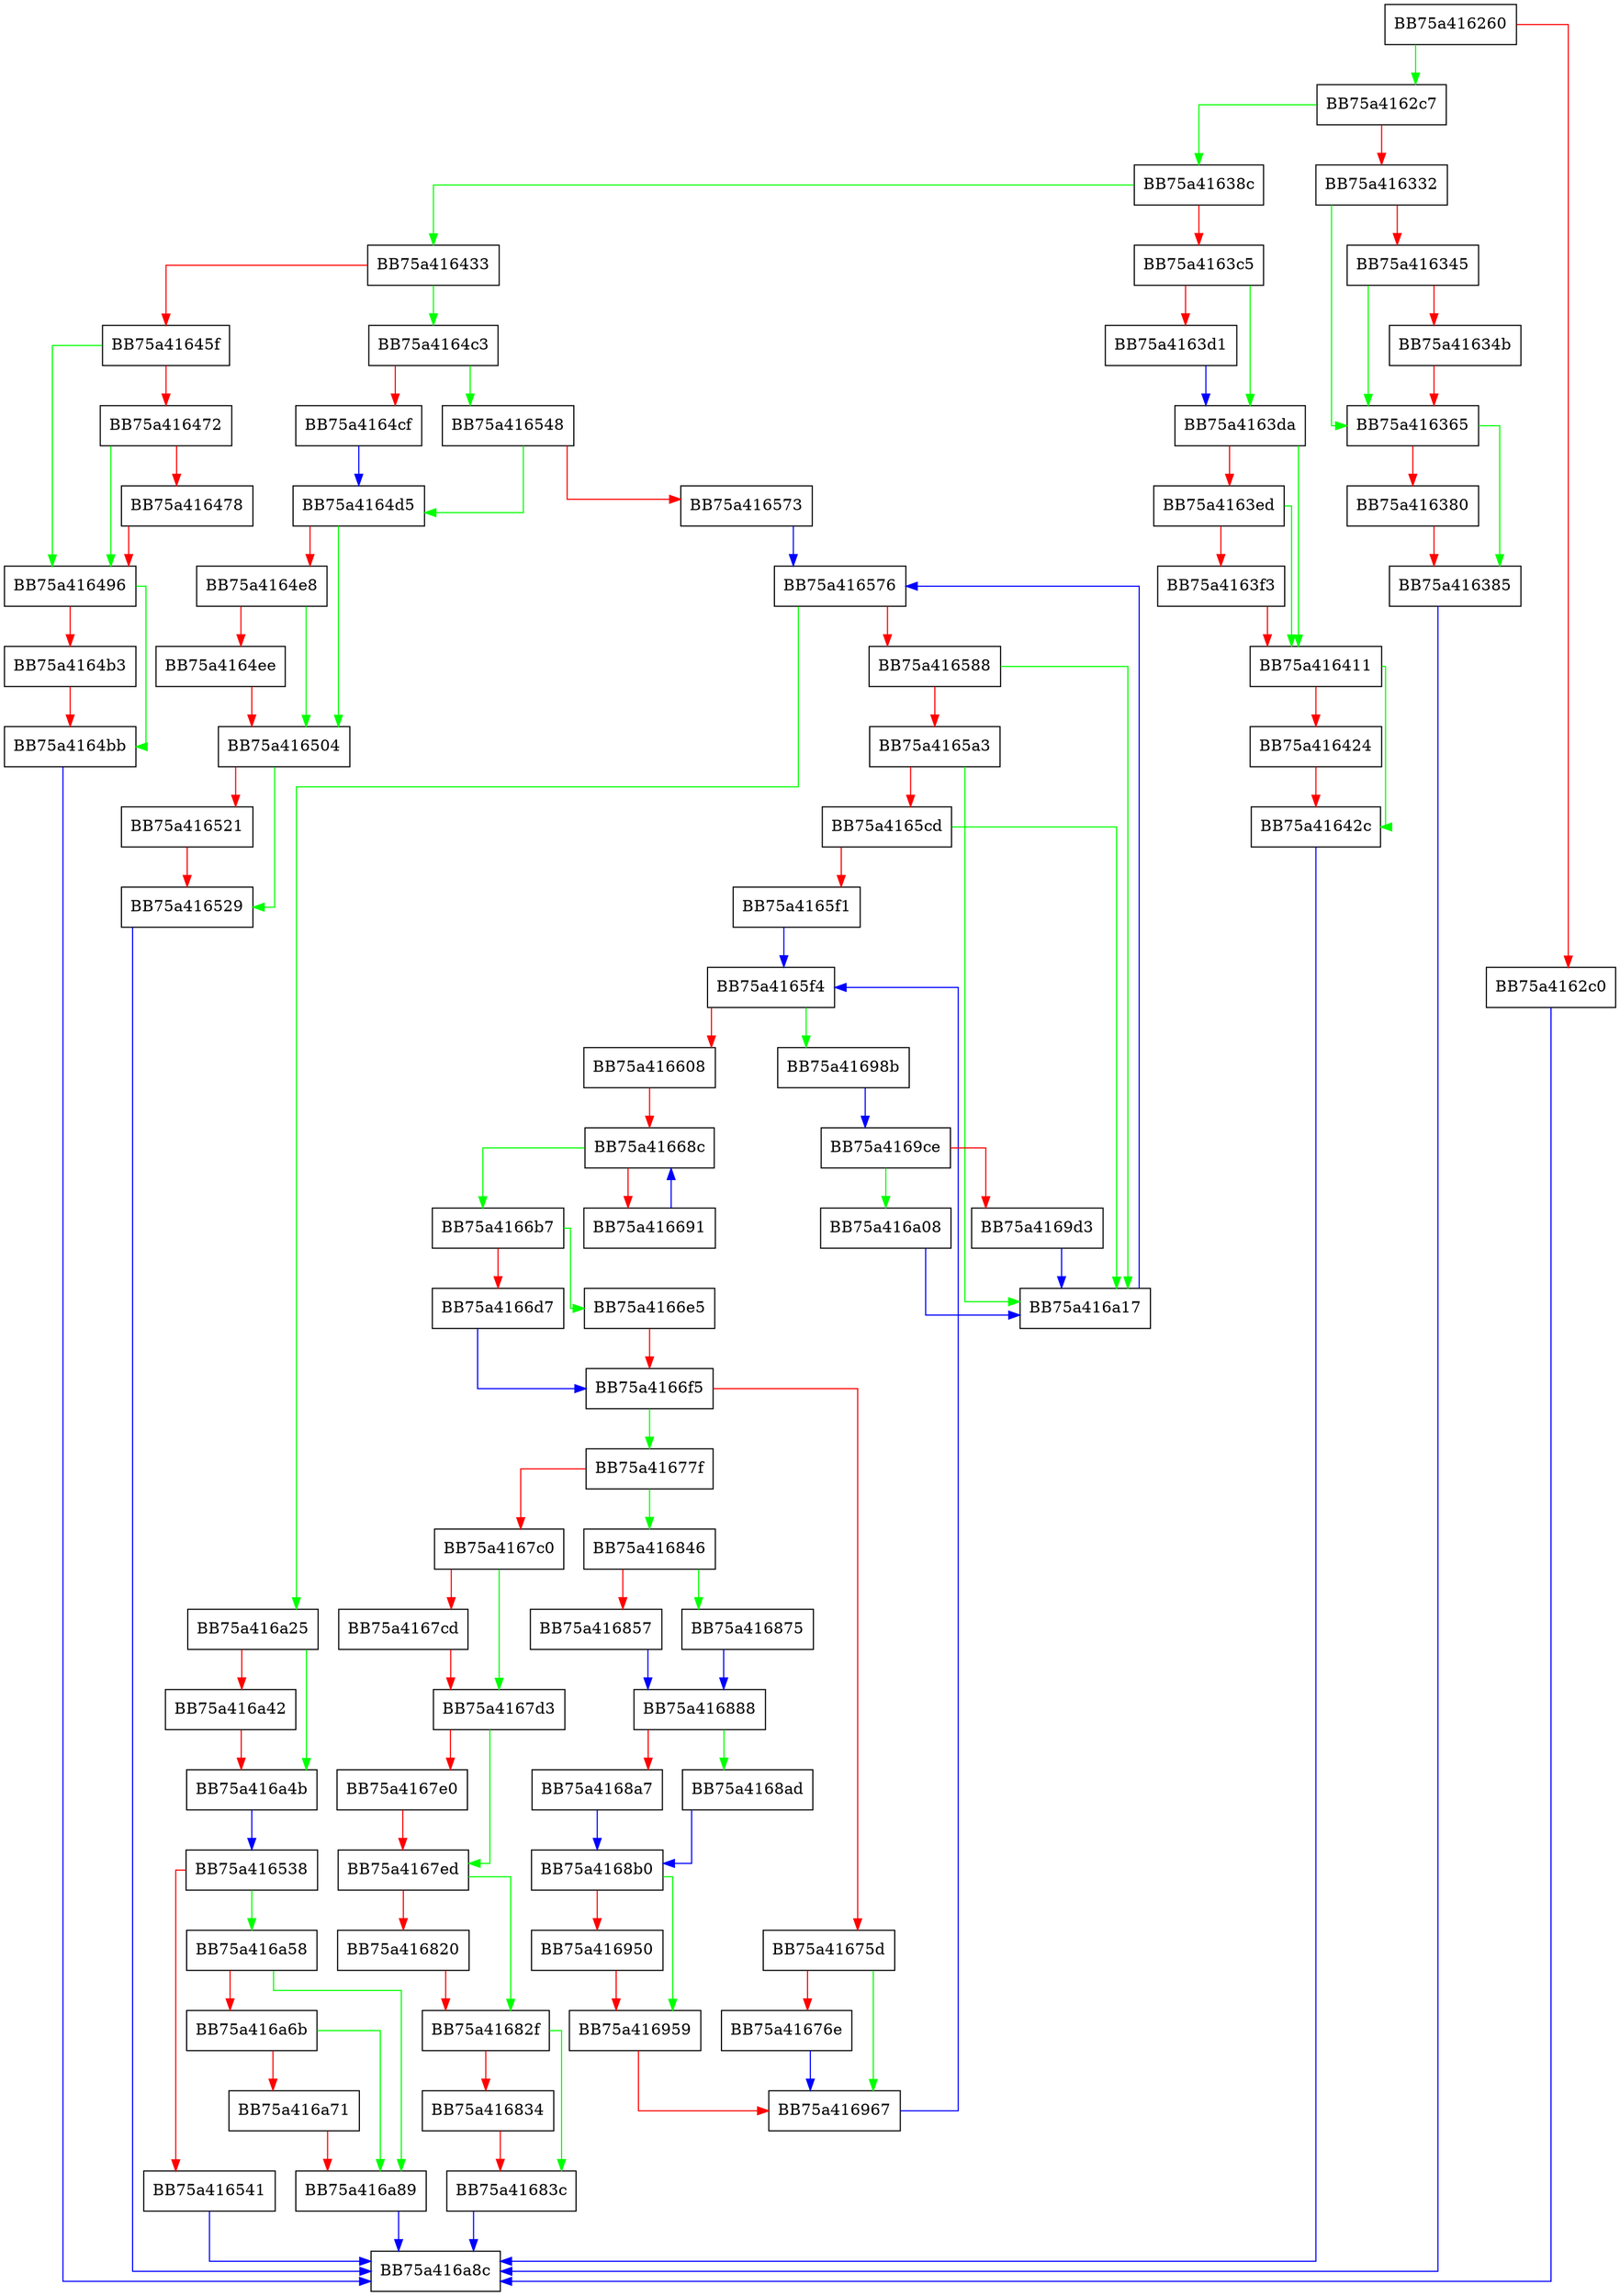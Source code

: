 digraph ReportImpactedSystemFileResources {
  node [shape="box"];
  graph [splines=ortho];
  BB75a416260 -> BB75a4162c7 [color="green"];
  BB75a416260 -> BB75a4162c0 [color="red"];
  BB75a4162c0 -> BB75a416a8c [color="blue"];
  BB75a4162c7 -> BB75a41638c [color="green"];
  BB75a4162c7 -> BB75a416332 [color="red"];
  BB75a416332 -> BB75a416365 [color="green"];
  BB75a416332 -> BB75a416345 [color="red"];
  BB75a416345 -> BB75a416365 [color="green"];
  BB75a416345 -> BB75a41634b [color="red"];
  BB75a41634b -> BB75a416365 [color="red"];
  BB75a416365 -> BB75a416385 [color="green"];
  BB75a416365 -> BB75a416380 [color="red"];
  BB75a416380 -> BB75a416385 [color="red"];
  BB75a416385 -> BB75a416a8c [color="blue"];
  BB75a41638c -> BB75a416433 [color="green"];
  BB75a41638c -> BB75a4163c5 [color="red"];
  BB75a4163c5 -> BB75a4163da [color="green"];
  BB75a4163c5 -> BB75a4163d1 [color="red"];
  BB75a4163d1 -> BB75a4163da [color="blue"];
  BB75a4163da -> BB75a416411 [color="green"];
  BB75a4163da -> BB75a4163ed [color="red"];
  BB75a4163ed -> BB75a416411 [color="green"];
  BB75a4163ed -> BB75a4163f3 [color="red"];
  BB75a4163f3 -> BB75a416411 [color="red"];
  BB75a416411 -> BB75a41642c [color="green"];
  BB75a416411 -> BB75a416424 [color="red"];
  BB75a416424 -> BB75a41642c [color="red"];
  BB75a41642c -> BB75a416a8c [color="blue"];
  BB75a416433 -> BB75a4164c3 [color="green"];
  BB75a416433 -> BB75a41645f [color="red"];
  BB75a41645f -> BB75a416496 [color="green"];
  BB75a41645f -> BB75a416472 [color="red"];
  BB75a416472 -> BB75a416496 [color="green"];
  BB75a416472 -> BB75a416478 [color="red"];
  BB75a416478 -> BB75a416496 [color="red"];
  BB75a416496 -> BB75a4164bb [color="green"];
  BB75a416496 -> BB75a4164b3 [color="red"];
  BB75a4164b3 -> BB75a4164bb [color="red"];
  BB75a4164bb -> BB75a416a8c [color="blue"];
  BB75a4164c3 -> BB75a416548 [color="green"];
  BB75a4164c3 -> BB75a4164cf [color="red"];
  BB75a4164cf -> BB75a4164d5 [color="blue"];
  BB75a4164d5 -> BB75a416504 [color="green"];
  BB75a4164d5 -> BB75a4164e8 [color="red"];
  BB75a4164e8 -> BB75a416504 [color="green"];
  BB75a4164e8 -> BB75a4164ee [color="red"];
  BB75a4164ee -> BB75a416504 [color="red"];
  BB75a416504 -> BB75a416529 [color="green"];
  BB75a416504 -> BB75a416521 [color="red"];
  BB75a416521 -> BB75a416529 [color="red"];
  BB75a416529 -> BB75a416a8c [color="blue"];
  BB75a416538 -> BB75a416a58 [color="green"];
  BB75a416538 -> BB75a416541 [color="red"];
  BB75a416541 -> BB75a416a8c [color="blue"];
  BB75a416548 -> BB75a4164d5 [color="green"];
  BB75a416548 -> BB75a416573 [color="red"];
  BB75a416573 -> BB75a416576 [color="blue"];
  BB75a416576 -> BB75a416a25 [color="green"];
  BB75a416576 -> BB75a416588 [color="red"];
  BB75a416588 -> BB75a416a17 [color="green"];
  BB75a416588 -> BB75a4165a3 [color="red"];
  BB75a4165a3 -> BB75a416a17 [color="green"];
  BB75a4165a3 -> BB75a4165cd [color="red"];
  BB75a4165cd -> BB75a416a17 [color="green"];
  BB75a4165cd -> BB75a4165f1 [color="red"];
  BB75a4165f1 -> BB75a4165f4 [color="blue"];
  BB75a4165f4 -> BB75a41698b [color="green"];
  BB75a4165f4 -> BB75a416608 [color="red"];
  BB75a416608 -> BB75a41668c [color="red"];
  BB75a41668c -> BB75a4166b7 [color="green"];
  BB75a41668c -> BB75a416691 [color="red"];
  BB75a416691 -> BB75a41668c [color="blue"];
  BB75a4166b7 -> BB75a4166e5 [color="green"];
  BB75a4166b7 -> BB75a4166d7 [color="red"];
  BB75a4166d7 -> BB75a4166f5 [color="blue"];
  BB75a4166e5 -> BB75a4166f5 [color="red"];
  BB75a4166f5 -> BB75a41677f [color="green"];
  BB75a4166f5 -> BB75a41675d [color="red"];
  BB75a41675d -> BB75a416967 [color="green"];
  BB75a41675d -> BB75a41676e [color="red"];
  BB75a41676e -> BB75a416967 [color="blue"];
  BB75a41677f -> BB75a416846 [color="green"];
  BB75a41677f -> BB75a4167c0 [color="red"];
  BB75a4167c0 -> BB75a4167d3 [color="green"];
  BB75a4167c0 -> BB75a4167cd [color="red"];
  BB75a4167cd -> BB75a4167d3 [color="red"];
  BB75a4167d3 -> BB75a4167ed [color="green"];
  BB75a4167d3 -> BB75a4167e0 [color="red"];
  BB75a4167e0 -> BB75a4167ed [color="red"];
  BB75a4167ed -> BB75a41682f [color="green"];
  BB75a4167ed -> BB75a416820 [color="red"];
  BB75a416820 -> BB75a41682f [color="red"];
  BB75a41682f -> BB75a41683c [color="green"];
  BB75a41682f -> BB75a416834 [color="red"];
  BB75a416834 -> BB75a41683c [color="red"];
  BB75a41683c -> BB75a416a8c [color="blue"];
  BB75a416846 -> BB75a416875 [color="green"];
  BB75a416846 -> BB75a416857 [color="red"];
  BB75a416857 -> BB75a416888 [color="blue"];
  BB75a416875 -> BB75a416888 [color="blue"];
  BB75a416888 -> BB75a4168ad [color="green"];
  BB75a416888 -> BB75a4168a7 [color="red"];
  BB75a4168a7 -> BB75a4168b0 [color="blue"];
  BB75a4168ad -> BB75a4168b0 [color="blue"];
  BB75a4168b0 -> BB75a416959 [color="green"];
  BB75a4168b0 -> BB75a416950 [color="red"];
  BB75a416950 -> BB75a416959 [color="red"];
  BB75a416959 -> BB75a416967 [color="red"];
  BB75a416967 -> BB75a4165f4 [color="blue"];
  BB75a41698b -> BB75a4169ce [color="blue"];
  BB75a4169ce -> BB75a416a08 [color="green"];
  BB75a4169ce -> BB75a4169d3 [color="red"];
  BB75a4169d3 -> BB75a416a17 [color="blue"];
  BB75a416a08 -> BB75a416a17 [color="blue"];
  BB75a416a17 -> BB75a416576 [color="blue"];
  BB75a416a25 -> BB75a416a4b [color="green"];
  BB75a416a25 -> BB75a416a42 [color="red"];
  BB75a416a42 -> BB75a416a4b [color="red"];
  BB75a416a4b -> BB75a416538 [color="blue"];
  BB75a416a58 -> BB75a416a89 [color="green"];
  BB75a416a58 -> BB75a416a6b [color="red"];
  BB75a416a6b -> BB75a416a89 [color="green"];
  BB75a416a6b -> BB75a416a71 [color="red"];
  BB75a416a71 -> BB75a416a89 [color="red"];
  BB75a416a89 -> BB75a416a8c [color="blue"];
}
